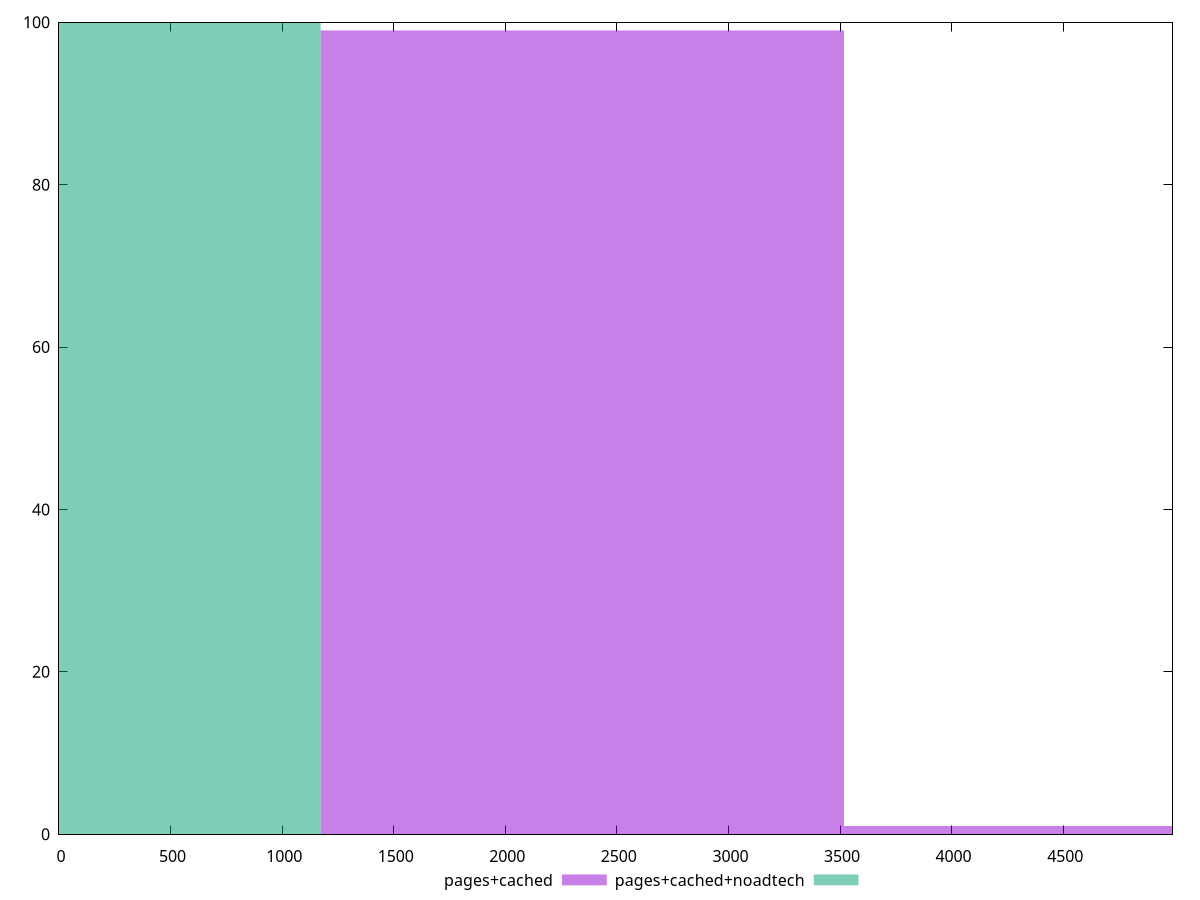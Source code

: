 reset

$pagesCached <<EOF
4690.359725743125 1
2345.1798628715624 99
EOF

$pagesCachedNoadtech <<EOF
0 100
EOF

set key outside below
set boxwidth 2345.1798628715624
set xrange [0:4990]
set yrange [0:100]
set trange [0:100]
set style fill transparent solid 0.5 noborder
set terminal svg size 640, 500 enhanced background rgb 'white'
set output "report_00025_2021-02-22T21:38:55.199Z/unused-javascript/comparison/histogram/1_vs_2.svg"

plot $pagesCached title "pages+cached" with boxes, \
     $pagesCachedNoadtech title "pages+cached+noadtech" with boxes

reset

